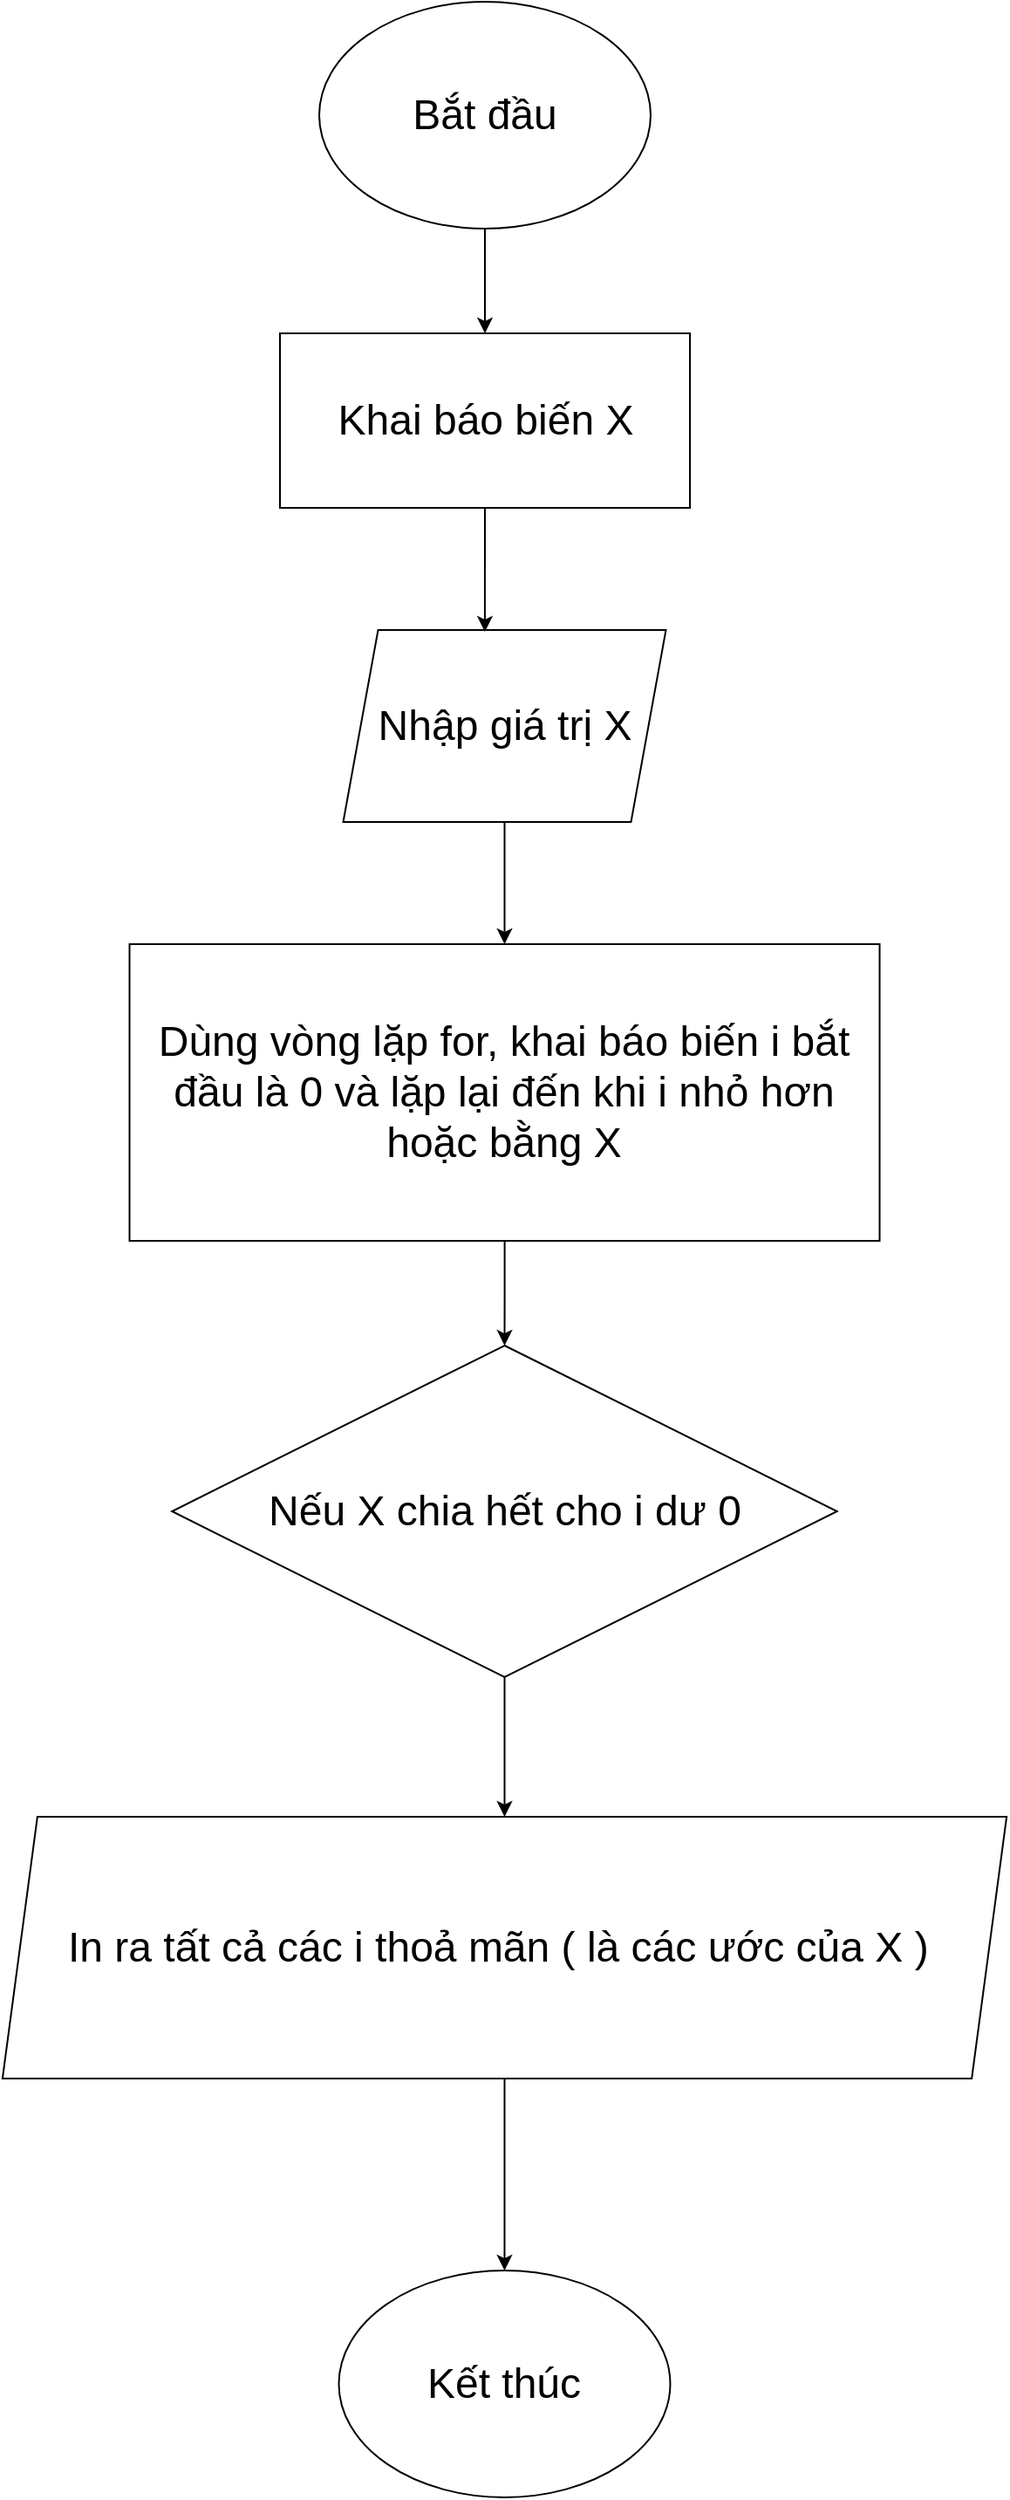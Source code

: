 <mxfile version="24.7.17">
  <diagram name="Page-1" id="J8-EorGdsk601ciVaT36">
    <mxGraphModel dx="1434" dy="836" grid="1" gridSize="10" guides="1" tooltips="1" connect="1" arrows="1" fold="1" page="1" pageScale="1" pageWidth="3300" pageHeight="4681" math="0" shadow="0">
      <root>
        <mxCell id="0" />
        <mxCell id="1" parent="0" />
        <mxCell id="sNH1LSWrfmfTtFodC7ht-10" style="edgeStyle=orthogonalEdgeStyle;rounded=0;orthogonalLoop=1;jettySize=auto;html=1;entryX=0.5;entryY=0;entryDx=0;entryDy=0;" edge="1" parent="1" source="sNH1LSWrfmfTtFodC7ht-1" target="sNH1LSWrfmfTtFodC7ht-9">
          <mxGeometry relative="1" as="geometry" />
        </mxCell>
        <mxCell id="sNH1LSWrfmfTtFodC7ht-1" value="&lt;font style=&quot;font-size: 24px;&quot;&gt;Bắt đầu&lt;/font&gt;" style="ellipse;whiteSpace=wrap;html=1;" vertex="1" parent="1">
          <mxGeometry x="650" y="70" width="190" height="130" as="geometry" />
        </mxCell>
        <mxCell id="sNH1LSWrfmfTtFodC7ht-12" value="" style="edgeStyle=orthogonalEdgeStyle;rounded=0;orthogonalLoop=1;jettySize=auto;html=1;" edge="1" parent="1" source="sNH1LSWrfmfTtFodC7ht-2" target="sNH1LSWrfmfTtFodC7ht-8">
          <mxGeometry relative="1" as="geometry" />
        </mxCell>
        <mxCell id="sNH1LSWrfmfTtFodC7ht-2" value="&lt;font style=&quot;font-size: 24px;&quot;&gt;Nhập giá trị X&lt;/font&gt;" style="shape=parallelogram;perimeter=parallelogramPerimeter;whiteSpace=wrap;html=1;fixedSize=1;" vertex="1" parent="1">
          <mxGeometry x="663.75" y="430" width="185" height="110" as="geometry" />
        </mxCell>
        <mxCell id="sNH1LSWrfmfTtFodC7ht-7" style="edgeStyle=orthogonalEdgeStyle;rounded=0;orthogonalLoop=1;jettySize=auto;html=1;entryX=0.5;entryY=0;entryDx=0;entryDy=0;" edge="1" parent="1" source="sNH1LSWrfmfTtFodC7ht-4" target="sNH1LSWrfmfTtFodC7ht-6">
          <mxGeometry relative="1" as="geometry" />
        </mxCell>
        <mxCell id="sNH1LSWrfmfTtFodC7ht-4" value="&lt;font style=&quot;font-size: 24px;&quot;&gt;Nếu X chia hết cho i dư 0&lt;/font&gt;" style="rhombus;whiteSpace=wrap;html=1;" vertex="1" parent="1">
          <mxGeometry x="565.62" y="840" width="381.25" height="190" as="geometry" />
        </mxCell>
        <mxCell id="sNH1LSWrfmfTtFodC7ht-17" value="" style="edgeStyle=orthogonalEdgeStyle;rounded=0;orthogonalLoop=1;jettySize=auto;html=1;" edge="1" parent="1" source="sNH1LSWrfmfTtFodC7ht-6" target="sNH1LSWrfmfTtFodC7ht-16">
          <mxGeometry relative="1" as="geometry" />
        </mxCell>
        <mxCell id="sNH1LSWrfmfTtFodC7ht-6" value="&lt;font style=&quot;font-size: 24px;&quot;&gt;In ra tất cả các i thoả mãn ( là các ước của X )&amp;nbsp;&lt;/font&gt;" style="shape=parallelogram;perimeter=parallelogramPerimeter;whiteSpace=wrap;html=1;fixedSize=1;" vertex="1" parent="1">
          <mxGeometry x="468.44" y="1110" width="575.63" height="150" as="geometry" />
        </mxCell>
        <mxCell id="sNH1LSWrfmfTtFodC7ht-14" value="" style="edgeStyle=orthogonalEdgeStyle;rounded=0;orthogonalLoop=1;jettySize=auto;html=1;" edge="1" parent="1" source="sNH1LSWrfmfTtFodC7ht-8" target="sNH1LSWrfmfTtFodC7ht-4">
          <mxGeometry relative="1" as="geometry" />
        </mxCell>
        <mxCell id="sNH1LSWrfmfTtFodC7ht-8" value="&lt;font style=&quot;font-size: 24px;&quot;&gt;Dùng vòng lặp for, khai báo biến i bắt đầu là 0 và lặp lại đến khi i nhỏ hơn hoặc bằng X&lt;/font&gt;" style="rounded=0;whiteSpace=wrap;html=1;" vertex="1" parent="1">
          <mxGeometry x="541.26" y="610" width="430" height="170" as="geometry" />
        </mxCell>
        <mxCell id="sNH1LSWrfmfTtFodC7ht-9" value="&lt;font style=&quot;font-size: 24px;&quot;&gt;Khai báo biến X&lt;/font&gt;" style="rounded=0;whiteSpace=wrap;html=1;" vertex="1" parent="1">
          <mxGeometry x="627.5" y="260" width="235" height="100" as="geometry" />
        </mxCell>
        <mxCell id="sNH1LSWrfmfTtFodC7ht-11" style="edgeStyle=orthogonalEdgeStyle;rounded=0;orthogonalLoop=1;jettySize=auto;html=1;exitX=0.5;exitY=1;exitDx=0;exitDy=0;entryX=0.439;entryY=0.009;entryDx=0;entryDy=0;entryPerimeter=0;" edge="1" parent="1" source="sNH1LSWrfmfTtFodC7ht-9" target="sNH1LSWrfmfTtFodC7ht-2">
          <mxGeometry relative="1" as="geometry" />
        </mxCell>
        <mxCell id="sNH1LSWrfmfTtFodC7ht-16" value="&lt;font style=&quot;font-size: 24px;&quot;&gt;Kết thúc&lt;/font&gt;" style="ellipse;whiteSpace=wrap;html=1;" vertex="1" parent="1">
          <mxGeometry x="661.24" y="1370" width="190" height="130" as="geometry" />
        </mxCell>
      </root>
    </mxGraphModel>
  </diagram>
</mxfile>
